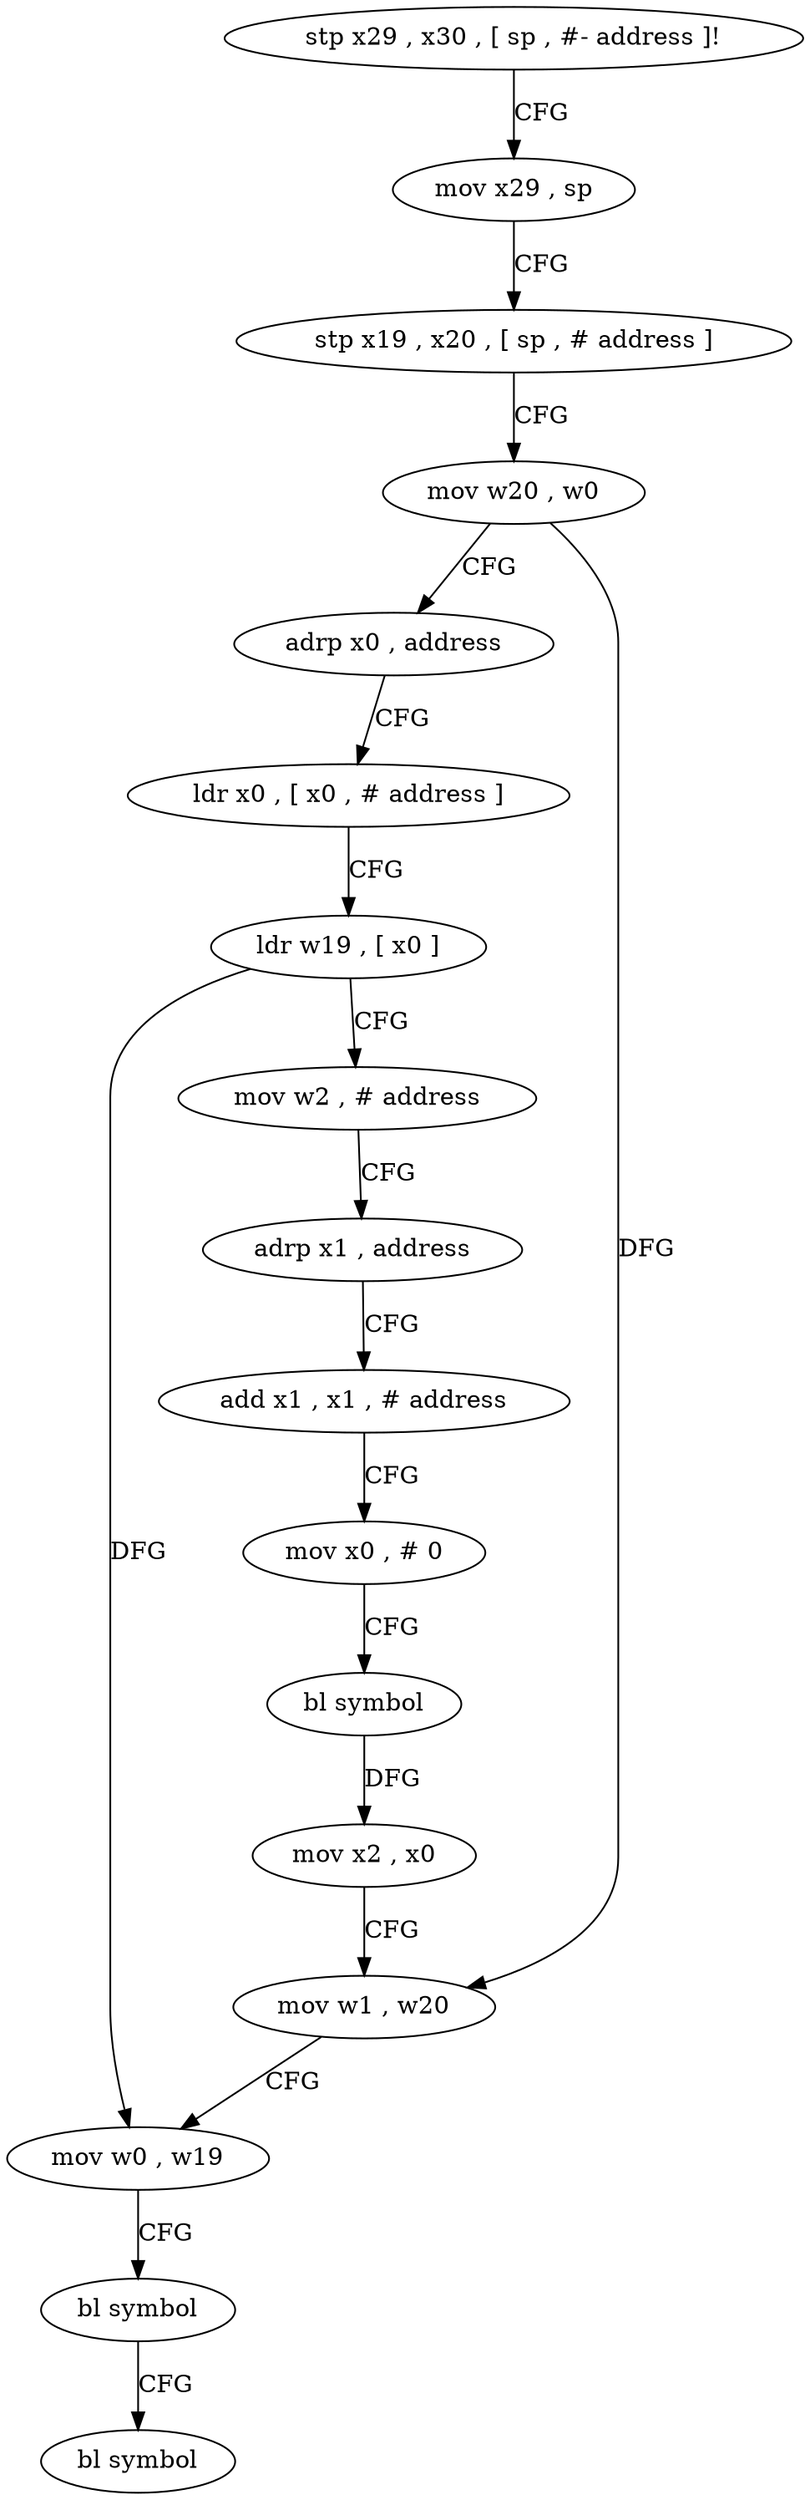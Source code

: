 digraph "func" {
"187528" [label = "stp x29 , x30 , [ sp , #- address ]!" ]
"187532" [label = "mov x29 , sp" ]
"187536" [label = "stp x19 , x20 , [ sp , # address ]" ]
"187540" [label = "mov w20 , w0" ]
"187544" [label = "adrp x0 , address" ]
"187548" [label = "ldr x0 , [ x0 , # address ]" ]
"187552" [label = "ldr w19 , [ x0 ]" ]
"187556" [label = "mov w2 , # address" ]
"187560" [label = "adrp x1 , address" ]
"187564" [label = "add x1 , x1 , # address" ]
"187568" [label = "mov x0 , # 0" ]
"187572" [label = "bl symbol" ]
"187576" [label = "mov x2 , x0" ]
"187580" [label = "mov w1 , w20" ]
"187584" [label = "mov w0 , w19" ]
"187588" [label = "bl symbol" ]
"187592" [label = "bl symbol" ]
"187528" -> "187532" [ label = "CFG" ]
"187532" -> "187536" [ label = "CFG" ]
"187536" -> "187540" [ label = "CFG" ]
"187540" -> "187544" [ label = "CFG" ]
"187540" -> "187580" [ label = "DFG" ]
"187544" -> "187548" [ label = "CFG" ]
"187548" -> "187552" [ label = "CFG" ]
"187552" -> "187556" [ label = "CFG" ]
"187552" -> "187584" [ label = "DFG" ]
"187556" -> "187560" [ label = "CFG" ]
"187560" -> "187564" [ label = "CFG" ]
"187564" -> "187568" [ label = "CFG" ]
"187568" -> "187572" [ label = "CFG" ]
"187572" -> "187576" [ label = "DFG" ]
"187576" -> "187580" [ label = "CFG" ]
"187580" -> "187584" [ label = "CFG" ]
"187584" -> "187588" [ label = "CFG" ]
"187588" -> "187592" [ label = "CFG" ]
}

